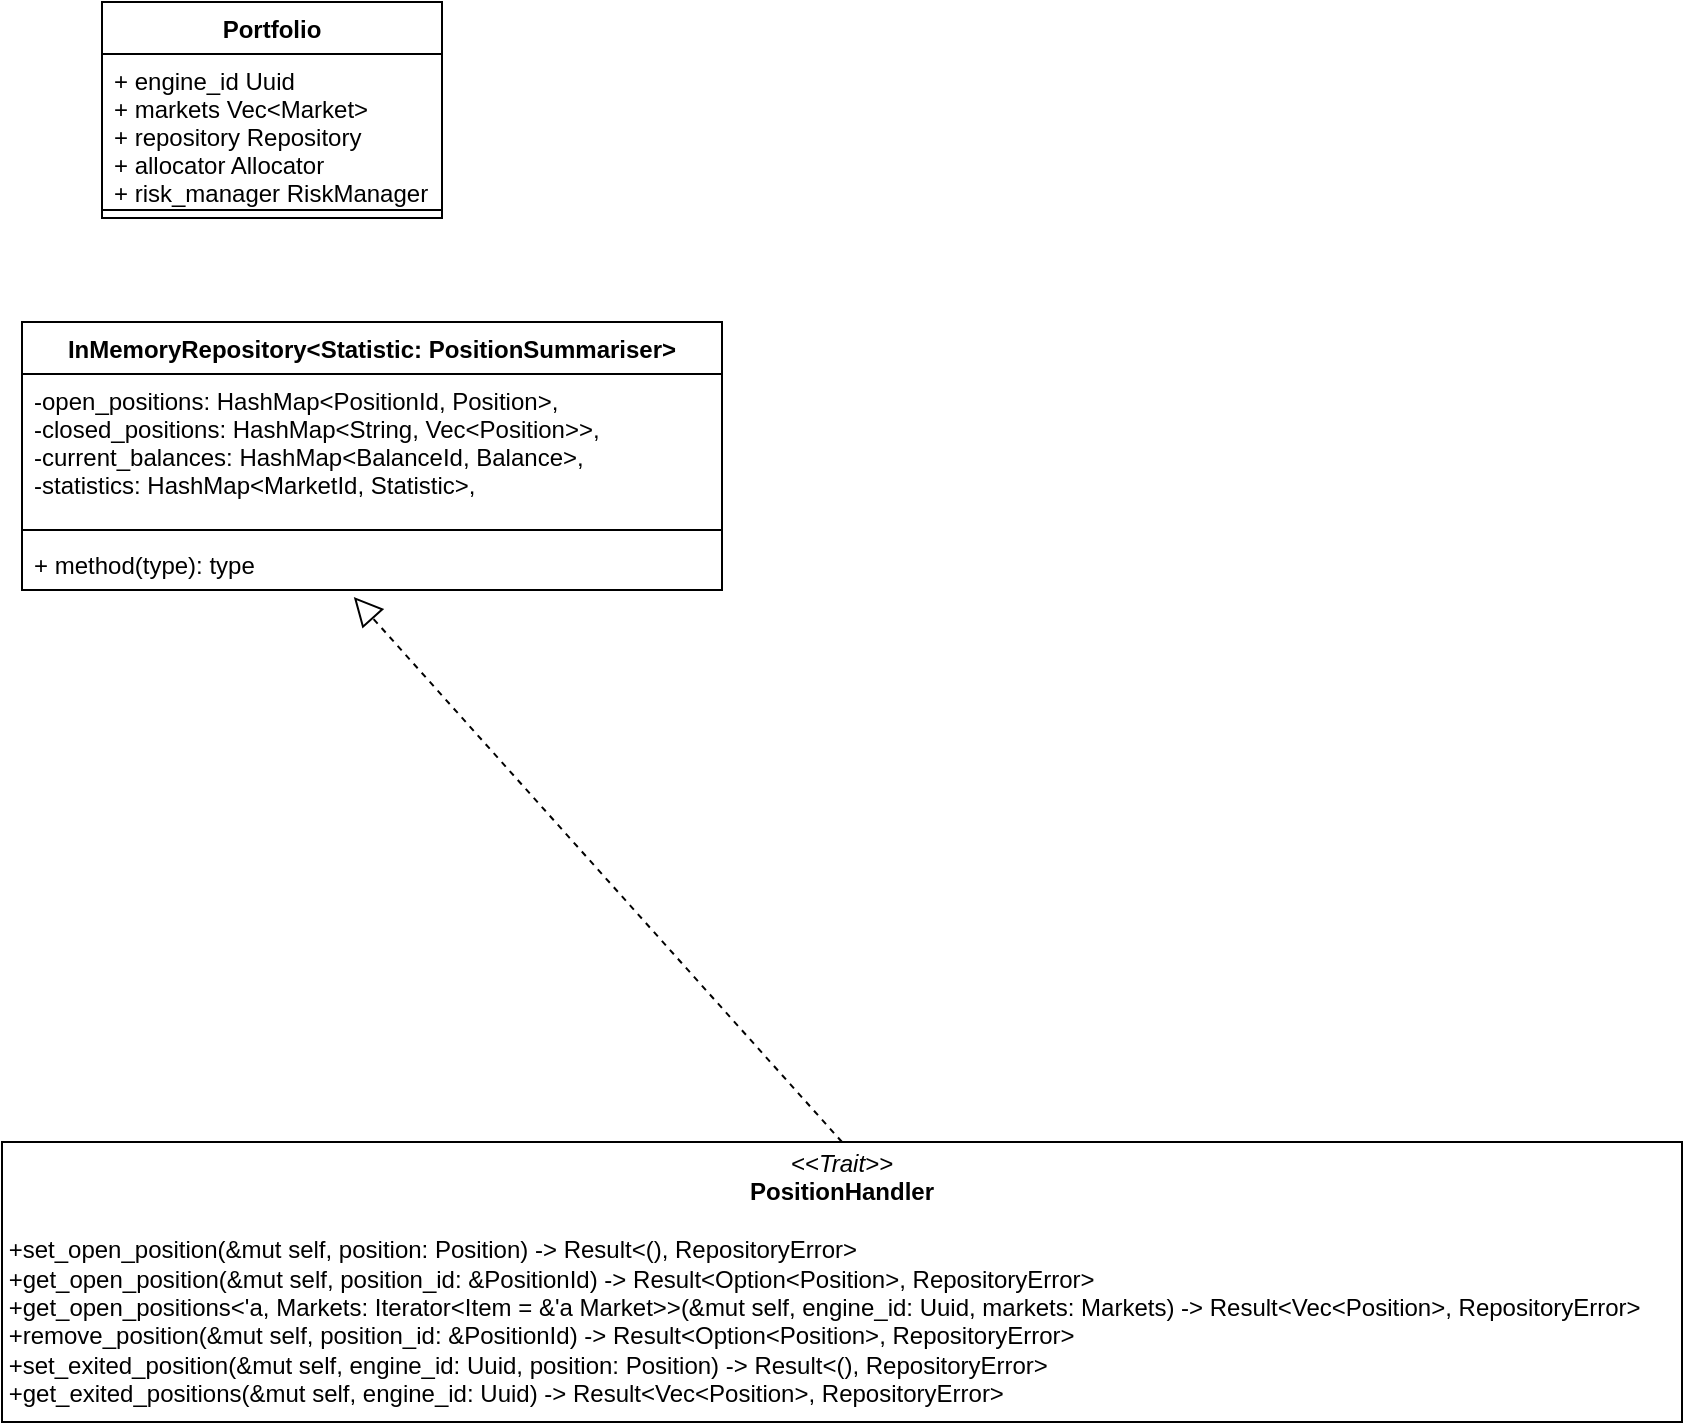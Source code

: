<mxfile>
    <diagram id="RpZMBY6cJjRqWANDFHzv" name="Page-1">
        <mxGraphModel dx="710" dy="1303" grid="1" gridSize="10" guides="1" tooltips="1" connect="1" arrows="1" fold="1" page="1" pageScale="1" pageWidth="850" pageHeight="1100" math="0" shadow="0">
            <root>
                <mxCell id="0"/>
                <mxCell id="1" parent="0"/>
                <mxCell id="2" value="Portfolio" style="swimlane;fontStyle=1;align=center;verticalAlign=top;childLayout=stackLayout;horizontal=1;startSize=26;horizontalStack=0;resizeParent=1;resizeParentMax=0;resizeLast=0;collapsible=1;marginBottom=0;" vertex="1" parent="1">
                    <mxGeometry x="80" y="50" width="170" height="108" as="geometry"/>
                </mxCell>
                <mxCell id="3" value=" + engine_id Uuid&#10;        + markets Vec&lt;Market&gt;&#10;        + repository Repository &#10;        + allocator Allocator &#10;        + risk_manager RiskManager" style="text;strokeColor=none;fillColor=none;align=left;verticalAlign=top;spacingLeft=4;spacingRight=4;overflow=hidden;rotatable=0;points=[[0,0.5],[1,0.5]];portConstraint=eastwest;labelBackgroundColor=none;" vertex="1" parent="2">
                    <mxGeometry y="26" width="170" height="74" as="geometry"/>
                </mxCell>
                <mxCell id="4" value="" style="line;strokeWidth=1;fillColor=none;align=left;verticalAlign=middle;spacingTop=-1;spacingLeft=3;spacingRight=3;rotatable=0;labelPosition=right;points=[];portConstraint=eastwest;strokeColor=inherit;" vertex="1" parent="2">
                    <mxGeometry y="100" width="170" height="8" as="geometry"/>
                </mxCell>
                <mxCell id="6" value="InMemoryRepository&lt;Statistic: PositionSummariser&gt;" style="swimlane;fontStyle=1;align=center;verticalAlign=top;childLayout=stackLayout;horizontal=1;startSize=26;horizontalStack=0;resizeParent=1;resizeParentMax=0;resizeLast=0;collapsible=1;marginBottom=0;labelBackgroundColor=none;fillColor=none;" vertex="1" parent="1">
                    <mxGeometry x="40" y="210" width="350" height="134" as="geometry"/>
                </mxCell>
                <mxCell id="7" value="-open_positions: HashMap&lt;PositionId, Position&gt;,&#10;-closed_positions: HashMap&lt;String, Vec&lt;Position&gt;&gt;,&#10;-current_balances: HashMap&lt;BalanceId, Balance&gt;,&#10;-statistics: HashMap&lt;MarketId, Statistic&gt;," style="text;strokeColor=none;fillColor=none;align=left;verticalAlign=top;spacingLeft=4;spacingRight=4;overflow=hidden;rotatable=0;points=[[0,0.5],[1,0.5]];portConstraint=eastwest;labelBackgroundColor=none;" vertex="1" parent="6">
                    <mxGeometry y="26" width="350" height="74" as="geometry"/>
                </mxCell>
                <mxCell id="8" value="" style="line;strokeWidth=1;fillColor=none;align=left;verticalAlign=middle;spacingTop=-1;spacingLeft=3;spacingRight=3;rotatable=0;labelPosition=right;points=[];portConstraint=eastwest;strokeColor=inherit;labelBackgroundColor=none;" vertex="1" parent="6">
                    <mxGeometry y="100" width="350" height="8" as="geometry"/>
                </mxCell>
                <mxCell id="9" value="+ method(type): type" style="text;strokeColor=none;fillColor=none;align=left;verticalAlign=top;spacingLeft=4;spacingRight=4;overflow=hidden;rotatable=0;points=[[0,0.5],[1,0.5]];portConstraint=eastwest;labelBackgroundColor=none;" vertex="1" parent="6">
                    <mxGeometry y="108" width="350" height="26" as="geometry"/>
                </mxCell>
                <mxCell id="12" value="&lt;p style=&quot;margin:0px;margin-top:4px;text-align:center;&quot;&gt;&lt;i&gt;&amp;lt;&amp;lt;Trait&amp;gt;&amp;gt;&lt;/i&gt;&lt;br&gt;&lt;b&gt;PositionHandler&lt;/b&gt;&lt;/p&gt;&lt;br&gt;&amp;nbsp;+set_open_position(&amp;amp;mut self, position: Position) -&amp;gt; Result&amp;lt;(), RepositoryError&amp;gt;&lt;br style=&quot;padding: 0px; margin: 0px;&quot;&gt;&amp;nbsp;+get_open_position(&amp;amp;mut self, position_id: &amp;amp;PositionId) -&amp;gt; Result&amp;lt;Option&amp;lt;Position&amp;gt;, RepositoryError&amp;gt;&lt;br style=&quot;padding: 0px; margin: 0px;&quot;&gt;&amp;nbsp;+get_open_positions&amp;lt;'a, Markets: Iterator&amp;lt;Item = &amp;amp;'a Market&amp;gt;&amp;gt;(&amp;amp;mut self, engine_id: Uuid, markets: Markets) -&amp;gt; Result&amp;lt;Vec&amp;lt;Position&amp;gt;, RepositoryError&amp;gt;&lt;br style=&quot;padding: 0px; margin: 0px;&quot;&gt;&amp;nbsp;+remove_position(&amp;amp;mut self, position_id: &amp;amp;PositionId) -&amp;gt; Result&amp;lt;Option&amp;lt;Position&amp;gt;, RepositoryError&amp;gt;&lt;br style=&quot;padding: 0px; margin: 0px;&quot;&gt;&amp;nbsp;+set_exited_position(&amp;amp;mut self, engine_id: Uuid, position: Position) -&amp;gt; Result&amp;lt;(), RepositoryError&amp;gt;&lt;br style=&quot;padding: 0px; margin: 0px;&quot;&gt;&amp;nbsp;+get_exited_positions(&amp;amp;mut self, engine_id: Uuid) -&amp;gt; Result&amp;lt;Vec&amp;lt;Position&amp;gt;, RepositoryError&amp;gt;" style="verticalAlign=top;align=left;overflow=fill;fontSize=12;fontFamily=Helvetica;html=1;labelBackgroundColor=none;fillColor=none;" vertex="1" parent="1">
                    <mxGeometry x="30" y="620" width="840" height="140" as="geometry"/>
                </mxCell>
                <mxCell id="13" value="" style="endArrow=block;dashed=1;endFill=0;endSize=12;html=1;exitX=0.5;exitY=0;exitDx=0;exitDy=0;entryX=0.474;entryY=1.134;entryDx=0;entryDy=0;entryPerimeter=0;" edge="1" parent="1" source="12" target="9">
                    <mxGeometry width="160" relative="1" as="geometry">
                        <mxPoint x="200" y="450" as="sourcePoint"/>
                        <mxPoint x="360" y="450" as="targetPoint"/>
                    </mxGeometry>
                </mxCell>
            </root>
        </mxGraphModel>
    </diagram>
</mxfile>
